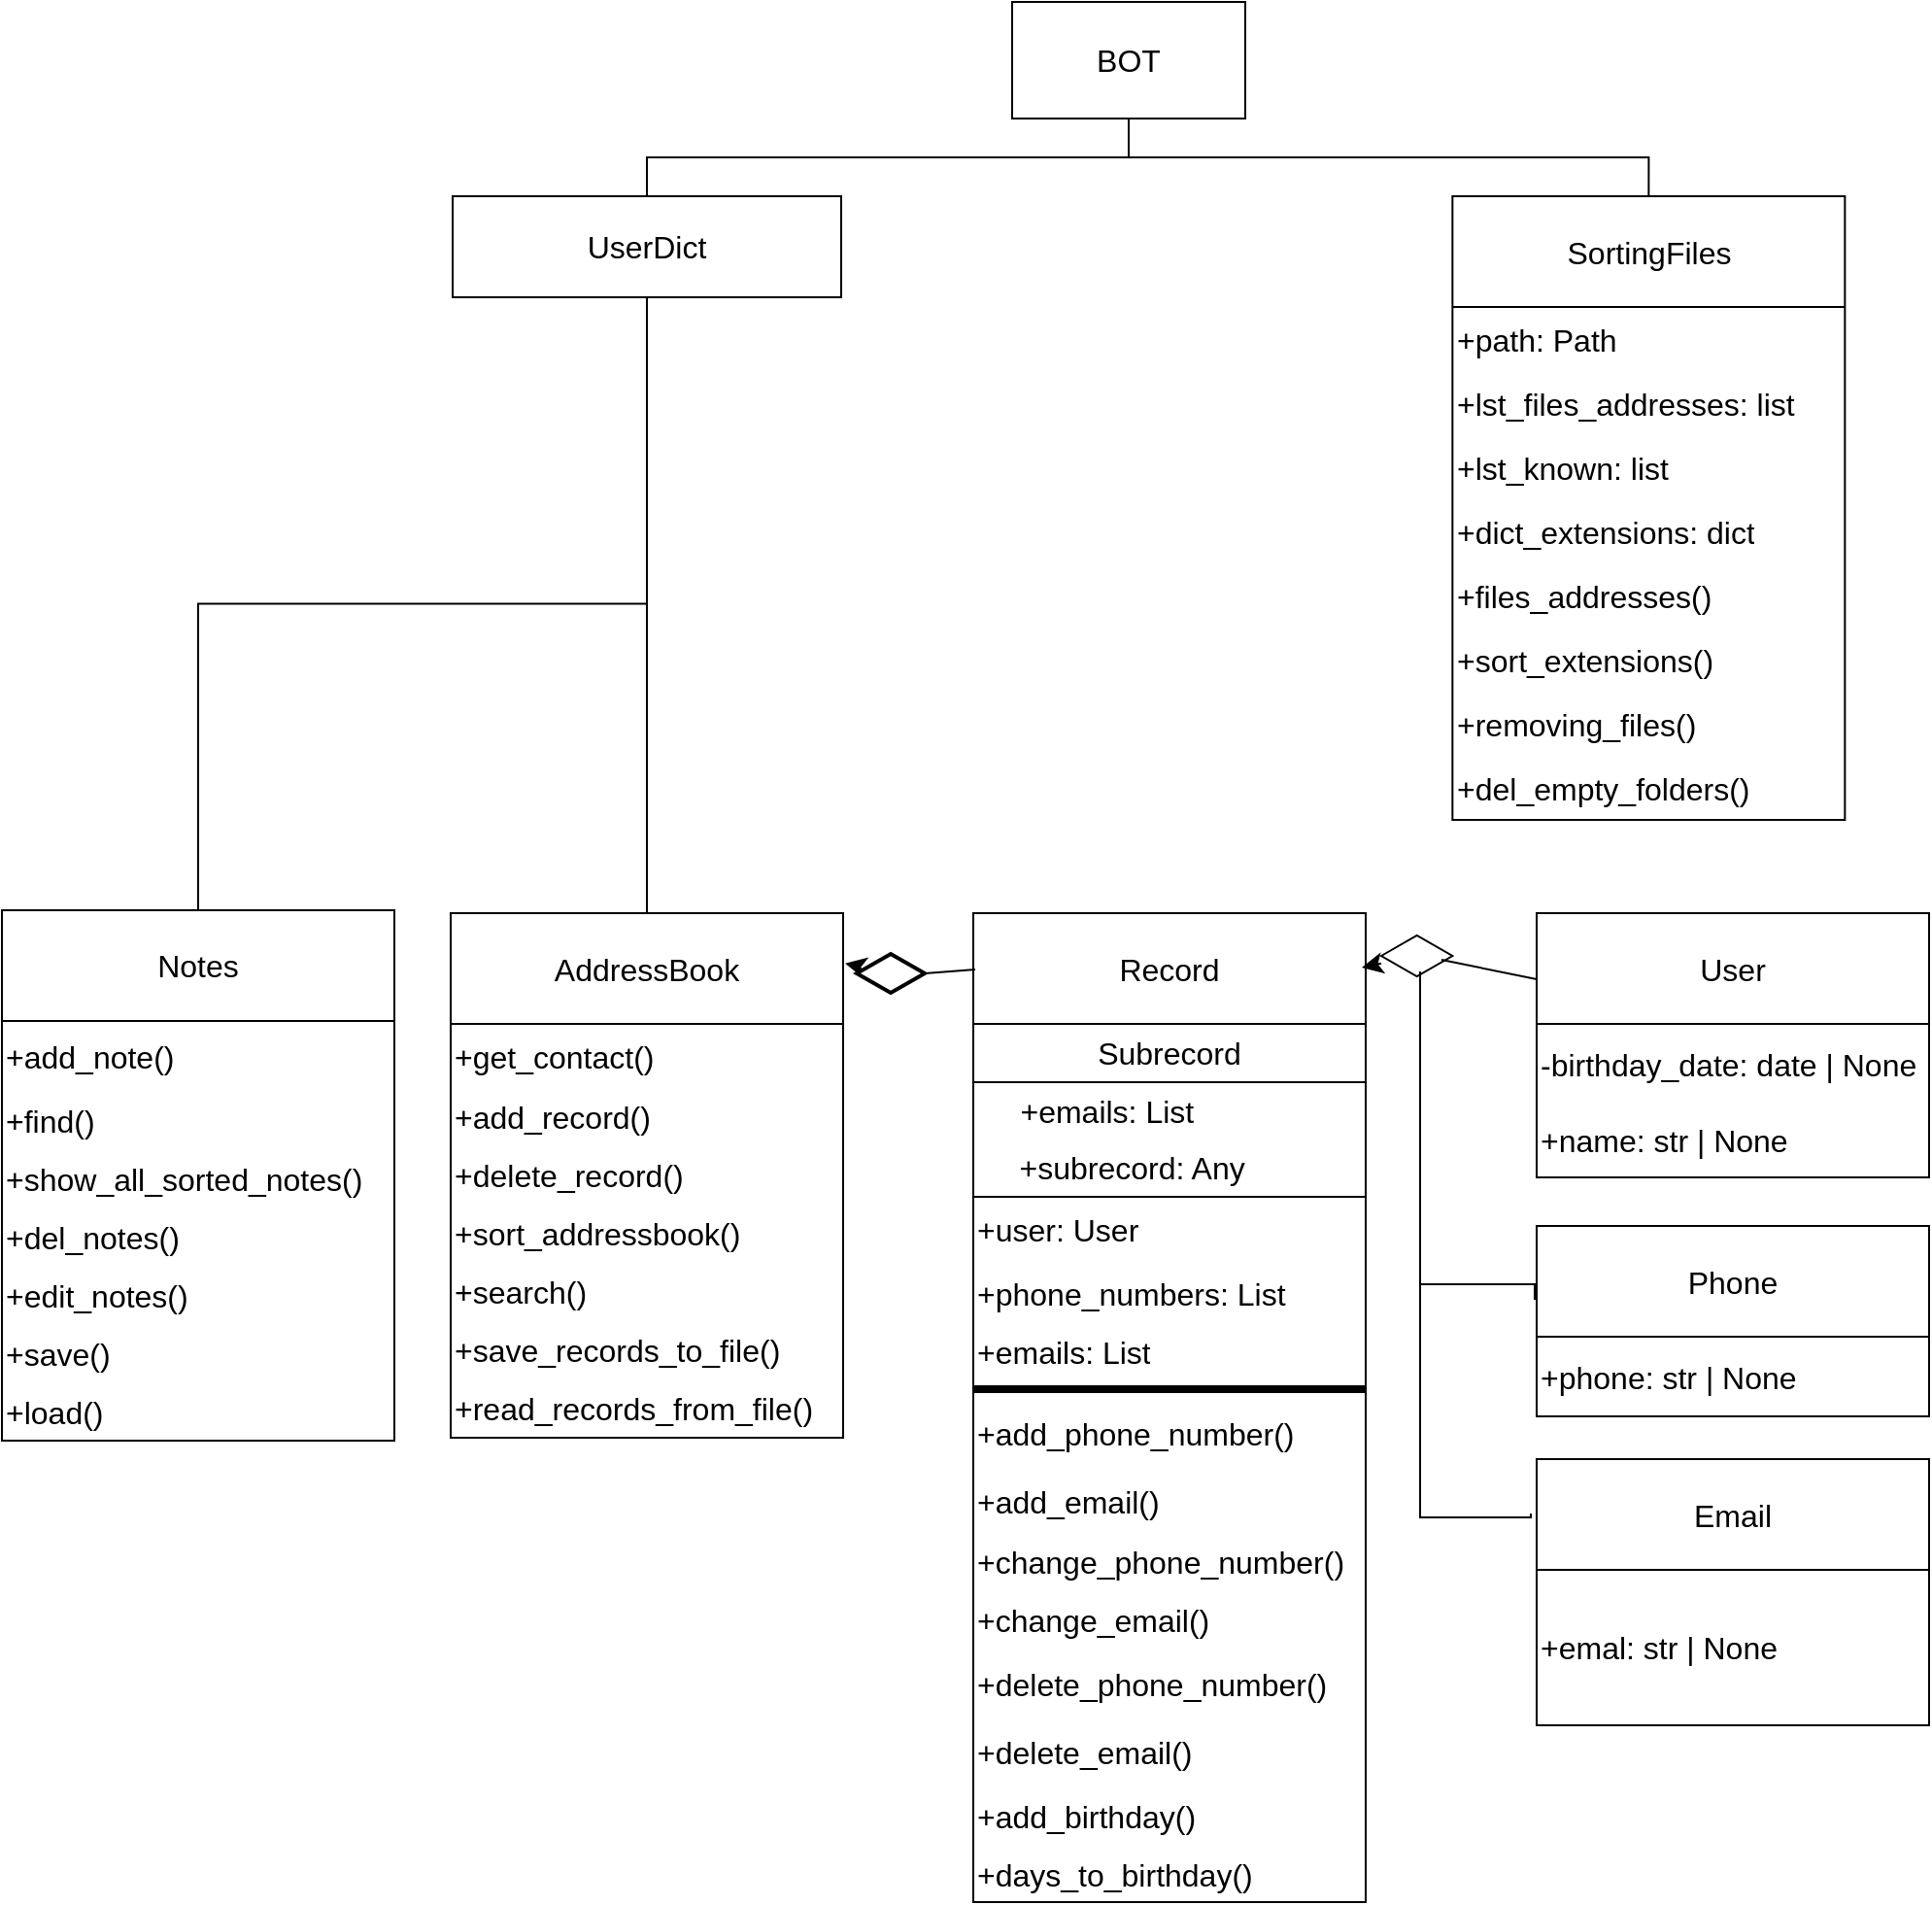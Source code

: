 <mxfile version="21.5.0" type="device">
  <diagram name="Страница 1" id="3InGYUYZm7vuK8armNWO">
    <mxGraphModel dx="2258" dy="4225" grid="1" gridSize="10" guides="1" tooltips="1" connect="1" arrows="1" fold="1" page="1" pageScale="1" pageWidth="827" pageHeight="1169" math="0" shadow="0">
      <root>
        <mxCell id="0" />
        <mxCell id="1" parent="0" />
        <mxCell id="fEy40DQeF1FZ9S2ST5E0-1" value="UserDict" style="rounded=0;whiteSpace=wrap;html=1;fontSize=16;" vertex="1" parent="1">
          <mxGeometry x="-478" y="-1090" width="200" height="52" as="geometry" />
        </mxCell>
        <mxCell id="fEy40DQeF1FZ9S2ST5E0-19" value="Record" style="swimlane;fontStyle=0;childLayout=stackLayout;horizontal=1;startSize=57;horizontalStack=0;resizeParent=1;resizeParentMax=0;resizeLast=0;collapsible=1;marginBottom=0;whiteSpace=wrap;html=1;fontSize=16;" vertex="1" parent="1">
          <mxGeometry x="-210" y="-721" width="202" height="509" as="geometry">
            <mxRectangle x="-295" y="-533" width="87" height="57" as="alternateBounds" />
          </mxGeometry>
        </mxCell>
        <mxCell id="fEy40DQeF1FZ9S2ST5E0-23" value="Subrecord" style="swimlane;fontStyle=0;childLayout=stackLayout;horizontal=1;startSize=30;horizontalStack=0;resizeParent=1;resizeParentMax=0;resizeLast=0;collapsible=1;marginBottom=0;whiteSpace=wrap;html=1;fontSize=16;" vertex="1" parent="fEy40DQeF1FZ9S2ST5E0-19">
          <mxGeometry y="57" width="202" height="89" as="geometry" />
        </mxCell>
        <mxCell id="fEy40DQeF1FZ9S2ST5E0-58" value="&lt;div&gt;&amp;nbsp; &amp;nbsp; &amp;nbsp;+emails: List&lt;/div&gt;" style="text;strokeColor=none;fillColor=none;html=1;whiteSpace=wrap;verticalAlign=middle;overflow=hidden;fontSize=16;" vertex="1" parent="fEy40DQeF1FZ9S2ST5E0-23">
          <mxGeometry y="30" width="202" height="29" as="geometry" />
        </mxCell>
        <mxCell id="fEy40DQeF1FZ9S2ST5E0-24" value="&amp;nbsp; &amp;nbsp; +subrecord: Any" style="text;strokeColor=none;fillColor=none;align=left;verticalAlign=middle;spacingLeft=4;spacingRight=4;overflow=hidden;points=[[0,0.5],[1,0.5]];portConstraint=eastwest;rotatable=0;whiteSpace=wrap;html=1;fontSize=16;" vertex="1" parent="fEy40DQeF1FZ9S2ST5E0-23">
          <mxGeometry y="59" width="202" height="30" as="geometry" />
        </mxCell>
        <mxCell id="fEy40DQeF1FZ9S2ST5E0-52" value="+user: User" style="text;strokeColor=none;fillColor=none;html=1;whiteSpace=wrap;verticalAlign=middle;overflow=hidden;fontSize=16;" vertex="1" parent="fEy40DQeF1FZ9S2ST5E0-19">
          <mxGeometry y="146" width="202" height="34" as="geometry" />
        </mxCell>
        <mxCell id="fEy40DQeF1FZ9S2ST5E0-53" value="&lt;div&gt;+phone_numbers: List&lt;/div&gt;" style="text;strokeColor=none;fillColor=none;html=1;whiteSpace=wrap;verticalAlign=middle;overflow=hidden;fontSize=16;" vertex="1" parent="fEy40DQeF1FZ9S2ST5E0-19">
          <mxGeometry y="180" width="202" height="31" as="geometry" />
        </mxCell>
        <mxCell id="fEy40DQeF1FZ9S2ST5E0-54" value="&lt;div&gt;+emails: List&lt;/div&gt;" style="text;strokeColor=none;fillColor=none;html=1;whiteSpace=wrap;verticalAlign=middle;overflow=hidden;fontSize=16;" vertex="1" parent="fEy40DQeF1FZ9S2ST5E0-19">
          <mxGeometry y="211" width="202" height="29" as="geometry" />
        </mxCell>
        <mxCell id="fEy40DQeF1FZ9S2ST5E0-60" value="" style="line;strokeWidth=4;html=1;perimeter=backbonePerimeter;points=[];outlineConnect=0;fontSize=16;" vertex="1" parent="fEy40DQeF1FZ9S2ST5E0-19">
          <mxGeometry y="240" width="202" height="10" as="geometry" />
        </mxCell>
        <mxCell id="fEy40DQeF1FZ9S2ST5E0-59" value="+add_phone_number()" style="text;strokeColor=none;fillColor=none;html=1;whiteSpace=wrap;verticalAlign=middle;overflow=hidden;fontSize=16;" vertex="1" parent="fEy40DQeF1FZ9S2ST5E0-19">
          <mxGeometry y="250" width="202" height="36" as="geometry" />
        </mxCell>
        <mxCell id="fEy40DQeF1FZ9S2ST5E0-61" value="+add_email()" style="text;strokeColor=none;fillColor=none;html=1;whiteSpace=wrap;verticalAlign=middle;overflow=hidden;fontSize=16;" vertex="1" parent="fEy40DQeF1FZ9S2ST5E0-19">
          <mxGeometry y="286" width="202" height="33" as="geometry" />
        </mxCell>
        <mxCell id="fEy40DQeF1FZ9S2ST5E0-62" value="+change_phone_number()" style="text;strokeColor=none;fillColor=none;html=1;whiteSpace=wrap;verticalAlign=middle;overflow=hidden;fontSize=16;" vertex="1" parent="fEy40DQeF1FZ9S2ST5E0-19">
          <mxGeometry y="319" width="202" height="29" as="geometry" />
        </mxCell>
        <mxCell id="fEy40DQeF1FZ9S2ST5E0-63" value="+change_email()" style="text;strokeColor=none;fillColor=none;html=1;whiteSpace=wrap;verticalAlign=middle;overflow=hidden;fontSize=16;" vertex="1" parent="fEy40DQeF1FZ9S2ST5E0-19">
          <mxGeometry y="348" width="202" height="31" as="geometry" />
        </mxCell>
        <mxCell id="fEy40DQeF1FZ9S2ST5E0-64" value="+delete_phone_number()" style="text;strokeColor=none;fillColor=none;html=1;whiteSpace=wrap;verticalAlign=middle;overflow=hidden;fontSize=16;" vertex="1" parent="fEy40DQeF1FZ9S2ST5E0-19">
          <mxGeometry y="379" width="202" height="35" as="geometry" />
        </mxCell>
        <mxCell id="fEy40DQeF1FZ9S2ST5E0-65" value="+delete_email()" style="text;strokeColor=none;fillColor=none;html=1;whiteSpace=wrap;verticalAlign=middle;overflow=hidden;fontSize=16;" vertex="1" parent="fEy40DQeF1FZ9S2ST5E0-19">
          <mxGeometry y="414" width="202" height="36" as="geometry" />
        </mxCell>
        <mxCell id="fEy40DQeF1FZ9S2ST5E0-66" value="+add_birthday()" style="text;strokeColor=none;fillColor=none;html=1;whiteSpace=wrap;verticalAlign=middle;overflow=hidden;fontSize=16;" vertex="1" parent="fEy40DQeF1FZ9S2ST5E0-19">
          <mxGeometry y="450" width="202" height="30" as="geometry" />
        </mxCell>
        <mxCell id="fEy40DQeF1FZ9S2ST5E0-67" value="+days_to_birthday()" style="text;strokeColor=none;fillColor=none;html=1;whiteSpace=wrap;verticalAlign=middle;overflow=hidden;fontSize=16;" vertex="1" parent="fEy40DQeF1FZ9S2ST5E0-19">
          <mxGeometry y="480" width="202" height="29" as="geometry" />
        </mxCell>
        <mxCell id="fEy40DQeF1FZ9S2ST5E0-70" value="AddressBook" style="swimlane;fontStyle=0;childLayout=stackLayout;horizontal=1;startSize=57;horizontalStack=0;resizeParent=1;resizeParentMax=0;resizeLast=0;collapsible=1;marginBottom=0;whiteSpace=wrap;html=1;fontSize=16;" vertex="1" parent="1">
          <mxGeometry x="-479" y="-721" width="202" height="270" as="geometry">
            <mxRectangle x="-295" y="-533" width="87" height="57" as="alternateBounds" />
          </mxGeometry>
        </mxCell>
        <mxCell id="fEy40DQeF1FZ9S2ST5E0-82" value="+get_contact()" style="text;strokeColor=none;fillColor=none;html=1;whiteSpace=wrap;verticalAlign=middle;overflow=hidden;fontSize=16;" vertex="1" parent="fEy40DQeF1FZ9S2ST5E0-70">
          <mxGeometry y="57" width="202" height="33" as="geometry" />
        </mxCell>
        <mxCell id="fEy40DQeF1FZ9S2ST5E0-85" value="+add_record()" style="text;strokeColor=none;fillColor=none;html=1;whiteSpace=wrap;verticalAlign=middle;overflow=hidden;fontSize=16;" vertex="1" parent="fEy40DQeF1FZ9S2ST5E0-70">
          <mxGeometry y="90" width="202" height="30" as="geometry" />
        </mxCell>
        <mxCell id="fEy40DQeF1FZ9S2ST5E0-86" value="+delete_record()" style="text;strokeColor=none;fillColor=none;html=1;whiteSpace=wrap;verticalAlign=middle;overflow=hidden;fontSize=16;" vertex="1" parent="fEy40DQeF1FZ9S2ST5E0-70">
          <mxGeometry y="120" width="202" height="30" as="geometry" />
        </mxCell>
        <mxCell id="fEy40DQeF1FZ9S2ST5E0-87" value="+sort_addressbook()" style="text;strokeColor=none;fillColor=none;html=1;whiteSpace=wrap;verticalAlign=middle;overflow=hidden;fontSize=16;" vertex="1" parent="fEy40DQeF1FZ9S2ST5E0-70">
          <mxGeometry y="150" width="202" height="30" as="geometry" />
        </mxCell>
        <mxCell id="fEy40DQeF1FZ9S2ST5E0-88" value="+search()" style="text;strokeColor=none;fillColor=none;html=1;whiteSpace=wrap;verticalAlign=middle;overflow=hidden;fontSize=16;" vertex="1" parent="fEy40DQeF1FZ9S2ST5E0-70">
          <mxGeometry y="180" width="202" height="30" as="geometry" />
        </mxCell>
        <mxCell id="fEy40DQeF1FZ9S2ST5E0-89" value="+save_records_to_file()" style="text;strokeColor=none;fillColor=none;html=1;whiteSpace=wrap;verticalAlign=middle;overflow=hidden;fontSize=16;" vertex="1" parent="fEy40DQeF1FZ9S2ST5E0-70">
          <mxGeometry y="210" width="202" height="30" as="geometry" />
        </mxCell>
        <mxCell id="fEy40DQeF1FZ9S2ST5E0-90" value="+read_records_from_file()" style="text;strokeColor=none;fillColor=none;html=1;whiteSpace=wrap;verticalAlign=middle;overflow=hidden;fontSize=16;" vertex="1" parent="fEy40DQeF1FZ9S2ST5E0-70">
          <mxGeometry y="240" width="202" height="30" as="geometry" />
        </mxCell>
        <mxCell id="fEy40DQeF1FZ9S2ST5E0-91" value="Email" style="swimlane;fontStyle=0;childLayout=stackLayout;horizontal=1;startSize=57;horizontalStack=0;resizeParent=1;resizeParentMax=0;resizeLast=0;collapsible=1;marginBottom=0;whiteSpace=wrap;html=1;fontSize=16;" vertex="1" parent="1">
          <mxGeometry x="80.0" y="-440" width="202" height="137" as="geometry">
            <mxRectangle x="-295" y="-533" width="87" height="57" as="alternateBounds" />
          </mxGeometry>
        </mxCell>
        <mxCell id="fEy40DQeF1FZ9S2ST5E0-101" value="&lt;div&gt;+emal: str | None&lt;/div&gt;" style="text;strokeColor=none;fillColor=none;html=1;whiteSpace=wrap;verticalAlign=middle;overflow=hidden;fontSize=16;" vertex="1" parent="fEy40DQeF1FZ9S2ST5E0-91">
          <mxGeometry y="57" width="202" height="80" as="geometry" />
        </mxCell>
        <mxCell id="fEy40DQeF1FZ9S2ST5E0-103" value="User" style="swimlane;fontStyle=0;childLayout=stackLayout;horizontal=1;startSize=57;horizontalStack=0;resizeParent=1;resizeParentMax=0;resizeLast=0;collapsible=1;marginBottom=0;whiteSpace=wrap;html=1;fontSize=16;" vertex="1" parent="1">
          <mxGeometry x="80" y="-721" width="202" height="136" as="geometry">
            <mxRectangle x="-295" y="-533" width="87" height="57" as="alternateBounds" />
          </mxGeometry>
        </mxCell>
        <mxCell id="fEy40DQeF1FZ9S2ST5E0-104" value="&lt;div&gt;-birthday_date: date | None&lt;/div&gt;" style="text;strokeColor=none;fillColor=none;html=1;whiteSpace=wrap;verticalAlign=middle;overflow=hidden;fontSize=16;" vertex="1" parent="fEy40DQeF1FZ9S2ST5E0-103">
          <mxGeometry y="57" width="202" height="41" as="geometry" />
        </mxCell>
        <mxCell id="fEy40DQeF1FZ9S2ST5E0-106" value="&lt;div&gt;+name: str | None&lt;/div&gt;" style="text;strokeColor=none;fillColor=none;html=1;whiteSpace=wrap;verticalAlign=middle;overflow=hidden;fontSize=16;" vertex="1" parent="fEy40DQeF1FZ9S2ST5E0-103">
          <mxGeometry y="98" width="202" height="38" as="geometry" />
        </mxCell>
        <mxCell id="fEy40DQeF1FZ9S2ST5E0-107" value="Phone" style="swimlane;fontStyle=0;childLayout=stackLayout;horizontal=1;startSize=57;horizontalStack=0;resizeParent=1;resizeParentMax=0;resizeLast=0;collapsible=1;marginBottom=0;whiteSpace=wrap;html=1;fontSize=16;" vertex="1" parent="1">
          <mxGeometry x="80" y="-560" width="202" height="98" as="geometry">
            <mxRectangle x="-295" y="-533" width="87" height="57" as="alternateBounds" />
          </mxGeometry>
        </mxCell>
        <mxCell id="fEy40DQeF1FZ9S2ST5E0-108" value="+phone: str | None" style="text;strokeColor=none;fillColor=none;html=1;whiteSpace=wrap;verticalAlign=middle;overflow=hidden;fontSize=16;" vertex="1" parent="fEy40DQeF1FZ9S2ST5E0-107">
          <mxGeometry y="57" width="202" height="41" as="geometry" />
        </mxCell>
        <mxCell id="fEy40DQeF1FZ9S2ST5E0-118" style="edgeStyle=none;curved=1;rounded=0;orthogonalLoop=1;jettySize=auto;html=1;fontSize=12;startSize=8;endSize=8;entryX=0.99;entryY=0.055;entryDx=0;entryDy=0;entryPerimeter=0;" edge="1" parent="1" source="fEy40DQeF1FZ9S2ST5E0-110" target="fEy40DQeF1FZ9S2ST5E0-19">
          <mxGeometry relative="1" as="geometry" />
        </mxCell>
        <mxCell id="fEy40DQeF1FZ9S2ST5E0-110" value="" style="html=1;whiteSpace=wrap;aspect=fixed;shape=isoRectangle;fontSize=16;" vertex="1" parent="1">
          <mxGeometry y="-710" width="36.67" height="22" as="geometry" />
        </mxCell>
        <mxCell id="fEy40DQeF1FZ9S2ST5E0-114" value="" style="endArrow=none;html=1;rounded=0;fontSize=12;startSize=8;endSize=8;curved=1;entryX=0;entryY=0.25;entryDx=0;entryDy=0;exitX=0.845;exitY=0.591;exitDx=0;exitDy=0;exitPerimeter=0;" edge="1" parent="1" source="fEy40DQeF1FZ9S2ST5E0-110" target="fEy40DQeF1FZ9S2ST5E0-103">
          <mxGeometry relative="1" as="geometry">
            <mxPoint x="266" y="-593" as="sourcePoint" />
            <mxPoint x="426" y="-593" as="targetPoint" />
          </mxGeometry>
        </mxCell>
        <mxCell id="fEy40DQeF1FZ9S2ST5E0-115" value="" style="endArrow=none;html=1;rounded=0;fontSize=12;startSize=8;endSize=8;edgeStyle=orthogonalEdgeStyle;entryX=-0.015;entryY=0.204;entryDx=0;entryDy=0;entryPerimeter=0;" edge="1" parent="1" source="fEy40DQeF1FZ9S2ST5E0-110" target="fEy40DQeF1FZ9S2ST5E0-91">
          <mxGeometry relative="1" as="geometry">
            <mxPoint x="239" y="-385" as="sourcePoint" />
            <mxPoint x="399" y="-385" as="targetPoint" />
            <Array as="points">
              <mxPoint x="20" y="-410" />
              <mxPoint x="77" y="-410" />
            </Array>
          </mxGeometry>
        </mxCell>
        <mxCell id="fEy40DQeF1FZ9S2ST5E0-116" value="" style="endArrow=none;html=1;rounded=0;fontSize=12;startSize=8;endSize=8;edgeStyle=orthogonalEdgeStyle;entryX=-0.005;entryY=0.388;entryDx=0;entryDy=0;entryPerimeter=0;exitX=0.545;exitY=0.864;exitDx=0;exitDy=0;exitPerimeter=0;" edge="1" parent="1" source="fEy40DQeF1FZ9S2ST5E0-110" target="fEy40DQeF1FZ9S2ST5E0-107">
          <mxGeometry relative="1" as="geometry">
            <mxPoint x="219.39" y="-584" as="sourcePoint" />
            <mxPoint x="423" y="-160.034" as="targetPoint" />
            <Array as="points">
              <mxPoint x="20" y="-530" />
              <mxPoint x="79" y="-530" />
            </Array>
          </mxGeometry>
        </mxCell>
        <mxCell id="fEy40DQeF1FZ9S2ST5E0-117" value="" style="endArrow=none;html=1;rounded=0;fontSize=12;startSize=8;endSize=8;edgeStyle=orthogonalEdgeStyle;entryX=0.5;entryY=0;entryDx=0;entryDy=0;exitX=0.5;exitY=1;exitDx=0;exitDy=0;" edge="1" parent="1" source="fEy40DQeF1FZ9S2ST5E0-1" target="fEy40DQeF1FZ9S2ST5E0-70">
          <mxGeometry relative="1" as="geometry">
            <mxPoint x="-355" y="-760" as="sourcePoint" />
            <mxPoint x="-195" y="-760" as="targetPoint" />
          </mxGeometry>
        </mxCell>
        <mxCell id="fEy40DQeF1FZ9S2ST5E0-127" style="edgeStyle=none;curved=1;rounded=0;orthogonalLoop=1;jettySize=auto;html=1;entryX=1.005;entryY=0.096;entryDx=0;entryDy=0;entryPerimeter=0;fontSize=12;startSize=8;endSize=8;" edge="1" parent="1" source="fEy40DQeF1FZ9S2ST5E0-123" target="fEy40DQeF1FZ9S2ST5E0-70">
          <mxGeometry relative="1" as="geometry" />
        </mxCell>
        <mxCell id="fEy40DQeF1FZ9S2ST5E0-123" value="" style="strokeWidth=2;html=1;shape=mxgraph.flowchart.decision;whiteSpace=wrap;fontSize=16;" vertex="1" parent="1">
          <mxGeometry x="-270" y="-700" width="35" height="20" as="geometry" />
        </mxCell>
        <mxCell id="fEy40DQeF1FZ9S2ST5E0-125" value="" style="endArrow=none;html=1;rounded=0;fontSize=12;startSize=8;endSize=8;curved=1;entryX=0.005;entryY=0.057;entryDx=0;entryDy=0;entryPerimeter=0;exitX=1;exitY=0.5;exitDx=0;exitDy=0;exitPerimeter=0;" edge="1" parent="1" source="fEy40DQeF1FZ9S2ST5E0-123" target="fEy40DQeF1FZ9S2ST5E0-19">
          <mxGeometry relative="1" as="geometry">
            <mxPoint x="-60" y="-561" as="sourcePoint" />
            <mxPoint x="-12" y="-566" as="targetPoint" />
          </mxGeometry>
        </mxCell>
        <mxCell id="fEy40DQeF1FZ9S2ST5E0-128" value="Notes" style="swimlane;fontStyle=0;childLayout=stackLayout;horizontal=1;startSize=57;horizontalStack=0;resizeParent=1;resizeParentMax=0;resizeLast=0;collapsible=1;marginBottom=0;whiteSpace=wrap;html=1;fontSize=16;" vertex="1" parent="1">
          <mxGeometry x="-710" y="-722.5" width="202" height="273" as="geometry">
            <mxRectangle x="-295" y="-533" width="87" height="57" as="alternateBounds" />
          </mxGeometry>
        </mxCell>
        <mxCell id="fEy40DQeF1FZ9S2ST5E0-134" value="+add_note()" style="text;strokeColor=none;fillColor=none;html=1;whiteSpace=wrap;verticalAlign=middle;overflow=hidden;fontSize=16;" vertex="1" parent="fEy40DQeF1FZ9S2ST5E0-128">
          <mxGeometry y="57" width="202" height="36" as="geometry" />
        </mxCell>
        <mxCell id="fEy40DQeF1FZ9S2ST5E0-135" value="+find()" style="text;strokeColor=none;fillColor=none;html=1;whiteSpace=wrap;verticalAlign=middle;overflow=hidden;fontSize=16;" vertex="1" parent="fEy40DQeF1FZ9S2ST5E0-128">
          <mxGeometry y="93" width="202" height="30" as="geometry" />
        </mxCell>
        <mxCell id="fEy40DQeF1FZ9S2ST5E0-169" value="+show_all_sorted_notes()" style="text;strokeColor=none;fillColor=none;html=1;whiteSpace=wrap;verticalAlign=middle;overflow=hidden;fontSize=16;" vertex="1" parent="fEy40DQeF1FZ9S2ST5E0-128">
          <mxGeometry y="123" width="202" height="30" as="geometry" />
        </mxCell>
        <mxCell id="fEy40DQeF1FZ9S2ST5E0-170" value="+del_notes()" style="text;strokeColor=none;fillColor=none;html=1;whiteSpace=wrap;verticalAlign=middle;overflow=hidden;fontSize=16;" vertex="1" parent="fEy40DQeF1FZ9S2ST5E0-128">
          <mxGeometry y="153" width="202" height="30" as="geometry" />
        </mxCell>
        <mxCell id="fEy40DQeF1FZ9S2ST5E0-171" value="+edit_notes()" style="text;strokeColor=none;fillColor=none;html=1;whiteSpace=wrap;verticalAlign=middle;overflow=hidden;fontSize=16;" vertex="1" parent="fEy40DQeF1FZ9S2ST5E0-128">
          <mxGeometry y="183" width="202" height="30" as="geometry" />
        </mxCell>
        <mxCell id="fEy40DQeF1FZ9S2ST5E0-172" value="+save()" style="text;strokeColor=none;fillColor=none;html=1;whiteSpace=wrap;verticalAlign=middle;overflow=hidden;fontSize=16;" vertex="1" parent="fEy40DQeF1FZ9S2ST5E0-128">
          <mxGeometry y="213" width="202" height="30" as="geometry" />
        </mxCell>
        <mxCell id="fEy40DQeF1FZ9S2ST5E0-173" value="+load()" style="text;strokeColor=none;fillColor=none;html=1;whiteSpace=wrap;verticalAlign=middle;overflow=hidden;fontSize=16;" vertex="1" parent="fEy40DQeF1FZ9S2ST5E0-128">
          <mxGeometry y="243" width="202" height="30" as="geometry" />
        </mxCell>
        <mxCell id="fEy40DQeF1FZ9S2ST5E0-136" value="" style="endArrow=none;html=1;rounded=0;fontSize=12;startSize=8;endSize=8;edgeStyle=orthogonalEdgeStyle;entryX=0.5;entryY=0;entryDx=0;entryDy=0;exitX=0.5;exitY=1;exitDx=0;exitDy=0;" edge="1" parent="1" source="fEy40DQeF1FZ9S2ST5E0-1" target="fEy40DQeF1FZ9S2ST5E0-128">
          <mxGeometry relative="1" as="geometry">
            <mxPoint x="-550" y="-807" as="sourcePoint" />
            <mxPoint x="-373" y="-585" as="targetPoint" />
          </mxGeometry>
        </mxCell>
        <mxCell id="fEy40DQeF1FZ9S2ST5E0-175" value="SortingFiles" style="swimlane;fontStyle=0;childLayout=stackLayout;horizontal=1;startSize=57;horizontalStack=0;resizeParent=1;resizeParentMax=0;resizeLast=0;collapsible=1;marginBottom=0;whiteSpace=wrap;html=1;fontSize=16;" vertex="1" parent="1">
          <mxGeometry x="36.67" y="-1090" width="202" height="321" as="geometry">
            <mxRectangle x="-295" y="-533" width="87" height="57" as="alternateBounds" />
          </mxGeometry>
        </mxCell>
        <mxCell id="fEy40DQeF1FZ9S2ST5E0-181" value="+path: Path" style="text;strokeColor=none;fillColor=none;html=1;whiteSpace=wrap;verticalAlign=middle;overflow=hidden;fontSize=16;" vertex="1" parent="fEy40DQeF1FZ9S2ST5E0-175">
          <mxGeometry y="57" width="202" height="33" as="geometry" />
        </mxCell>
        <mxCell id="fEy40DQeF1FZ9S2ST5E0-186" value="+lst_files_addresses: list" style="text;strokeColor=none;fillColor=none;html=1;whiteSpace=wrap;verticalAlign=middle;overflow=hidden;fontSize=16;" vertex="1" parent="fEy40DQeF1FZ9S2ST5E0-175">
          <mxGeometry y="90" width="202" height="33" as="geometry" />
        </mxCell>
        <mxCell id="fEy40DQeF1FZ9S2ST5E0-187" value="+lst_known: list" style="text;strokeColor=none;fillColor=none;html=1;whiteSpace=wrap;verticalAlign=middle;overflow=hidden;fontSize=16;" vertex="1" parent="fEy40DQeF1FZ9S2ST5E0-175">
          <mxGeometry y="123" width="202" height="33" as="geometry" />
        </mxCell>
        <mxCell id="fEy40DQeF1FZ9S2ST5E0-188" value="&lt;div&gt;+dict_extensions: dict&lt;/div&gt;" style="text;strokeColor=none;fillColor=none;html=1;whiteSpace=wrap;verticalAlign=middle;overflow=hidden;fontSize=16;" vertex="1" parent="fEy40DQeF1FZ9S2ST5E0-175">
          <mxGeometry y="156" width="202" height="33" as="geometry" />
        </mxCell>
        <mxCell id="fEy40DQeF1FZ9S2ST5E0-185" value="&lt;div&gt;+files_addresses()&lt;/div&gt;" style="text;strokeColor=none;fillColor=none;html=1;whiteSpace=wrap;verticalAlign=middle;overflow=hidden;fontSize=16;" vertex="1" parent="fEy40DQeF1FZ9S2ST5E0-175">
          <mxGeometry y="189" width="202" height="33" as="geometry" />
        </mxCell>
        <mxCell id="fEy40DQeF1FZ9S2ST5E0-182" value="&lt;div&gt;+sort_extensions()&lt;/div&gt;" style="text;strokeColor=none;fillColor=none;html=1;whiteSpace=wrap;verticalAlign=middle;overflow=hidden;fontSize=16;" vertex="1" parent="fEy40DQeF1FZ9S2ST5E0-175">
          <mxGeometry y="222" width="202" height="33" as="geometry" />
        </mxCell>
        <mxCell id="fEy40DQeF1FZ9S2ST5E0-183" value="&lt;div&gt;+removing_files()&lt;/div&gt;" style="text;strokeColor=none;fillColor=none;html=1;whiteSpace=wrap;verticalAlign=middle;overflow=hidden;fontSize=16;" vertex="1" parent="fEy40DQeF1FZ9S2ST5E0-175">
          <mxGeometry y="255" width="202" height="33" as="geometry" />
        </mxCell>
        <mxCell id="fEy40DQeF1FZ9S2ST5E0-184" value="&lt;div&gt;+del_empty_folders()&lt;/div&gt;" style="text;strokeColor=none;fillColor=none;html=1;whiteSpace=wrap;verticalAlign=middle;overflow=hidden;fontSize=16;" vertex="1" parent="fEy40DQeF1FZ9S2ST5E0-175">
          <mxGeometry y="288" width="202" height="33" as="geometry" />
        </mxCell>
        <mxCell id="fEy40DQeF1FZ9S2ST5E0-189" value="BOT" style="rounded=0;whiteSpace=wrap;html=1;fontSize=16;" vertex="1" parent="1">
          <mxGeometry x="-190" y="-1190" width="120" height="60" as="geometry" />
        </mxCell>
        <mxCell id="fEy40DQeF1FZ9S2ST5E0-191" value="" style="endArrow=none;html=1;rounded=0;fontSize=12;startSize=8;endSize=8;edgeStyle=orthogonalEdgeStyle;exitX=0.5;exitY=0;exitDx=0;exitDy=0;entryX=0.5;entryY=1;entryDx=0;entryDy=0;" edge="1" parent="1" source="fEy40DQeF1FZ9S2ST5E0-1" target="fEy40DQeF1FZ9S2ST5E0-189">
          <mxGeometry relative="1" as="geometry">
            <mxPoint x="-190" y="-880" as="sourcePoint" />
            <mxPoint x="-30" y="-880" as="targetPoint" />
          </mxGeometry>
        </mxCell>
        <mxCell id="fEy40DQeF1FZ9S2ST5E0-192" value="" style="endArrow=none;html=1;rounded=0;fontSize=12;startSize=8;endSize=8;edgeStyle=orthogonalEdgeStyle;exitX=0.5;exitY=1;exitDx=0;exitDy=0;entryX=0.5;entryY=0;entryDx=0;entryDy=0;" edge="1" parent="1" source="fEy40DQeF1FZ9S2ST5E0-189" target="fEy40DQeF1FZ9S2ST5E0-175">
          <mxGeometry relative="1" as="geometry">
            <mxPoint x="-140" y="-980" as="sourcePoint" />
            <mxPoint x="200" y="-990" as="targetPoint" />
          </mxGeometry>
        </mxCell>
      </root>
    </mxGraphModel>
  </diagram>
</mxfile>
